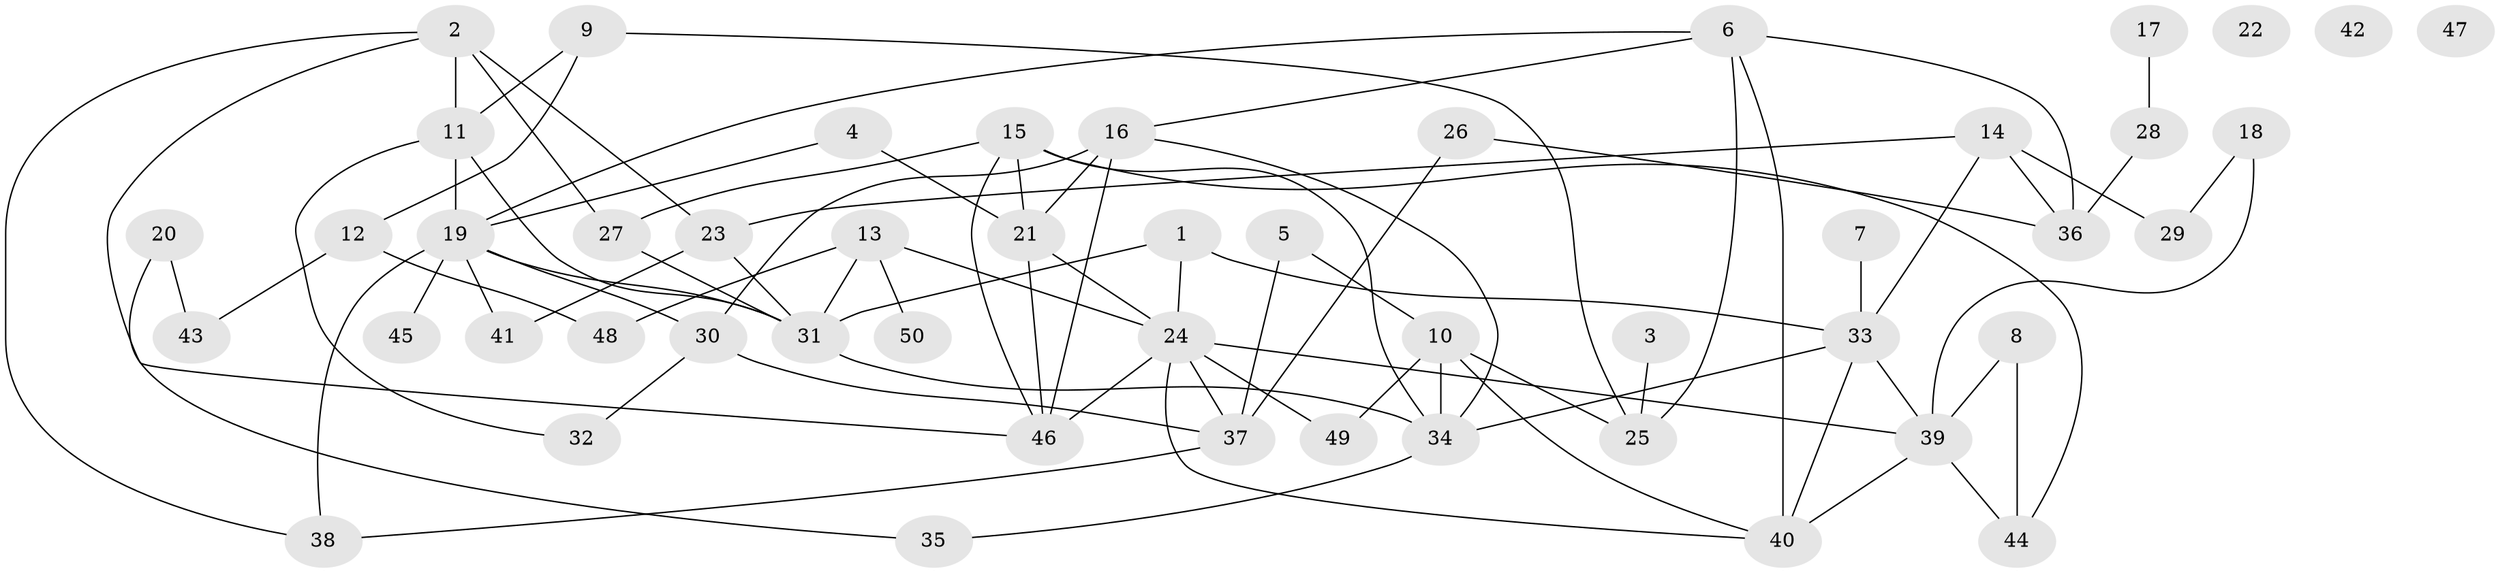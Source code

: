 // Generated by graph-tools (version 1.1) at 2025/12/03/09/25 04:12:52]
// undirected, 50 vertices, 83 edges
graph export_dot {
graph [start="1"]
  node [color=gray90,style=filled];
  1;
  2;
  3;
  4;
  5;
  6;
  7;
  8;
  9;
  10;
  11;
  12;
  13;
  14;
  15;
  16;
  17;
  18;
  19;
  20;
  21;
  22;
  23;
  24;
  25;
  26;
  27;
  28;
  29;
  30;
  31;
  32;
  33;
  34;
  35;
  36;
  37;
  38;
  39;
  40;
  41;
  42;
  43;
  44;
  45;
  46;
  47;
  48;
  49;
  50;
  1 -- 24;
  1 -- 31;
  1 -- 33;
  2 -- 11;
  2 -- 23;
  2 -- 27;
  2 -- 38;
  2 -- 46;
  3 -- 25;
  4 -- 19;
  4 -- 21;
  5 -- 10;
  5 -- 37;
  6 -- 16;
  6 -- 19;
  6 -- 25;
  6 -- 36;
  6 -- 40;
  7 -- 33;
  8 -- 39;
  8 -- 44;
  9 -- 11;
  9 -- 12;
  9 -- 25;
  10 -- 25;
  10 -- 34;
  10 -- 40;
  10 -- 49;
  11 -- 19;
  11 -- 31;
  11 -- 32;
  12 -- 43;
  12 -- 48;
  13 -- 24;
  13 -- 31;
  13 -- 48;
  13 -- 50;
  14 -- 23;
  14 -- 29;
  14 -- 33;
  14 -- 36;
  15 -- 21;
  15 -- 27;
  15 -- 34;
  15 -- 44;
  15 -- 46;
  16 -- 21;
  16 -- 30;
  16 -- 34;
  16 -- 46;
  17 -- 28;
  18 -- 29;
  18 -- 39;
  19 -- 30;
  19 -- 31;
  19 -- 38;
  19 -- 41;
  19 -- 45;
  20 -- 35;
  20 -- 43;
  21 -- 24;
  21 -- 46;
  23 -- 31;
  23 -- 41;
  24 -- 37;
  24 -- 39;
  24 -- 40;
  24 -- 46;
  24 -- 49;
  26 -- 36;
  26 -- 37;
  27 -- 31;
  28 -- 36;
  30 -- 32;
  30 -- 37;
  31 -- 34;
  33 -- 34;
  33 -- 39;
  33 -- 40;
  34 -- 35;
  37 -- 38;
  39 -- 40;
  39 -- 44;
}
